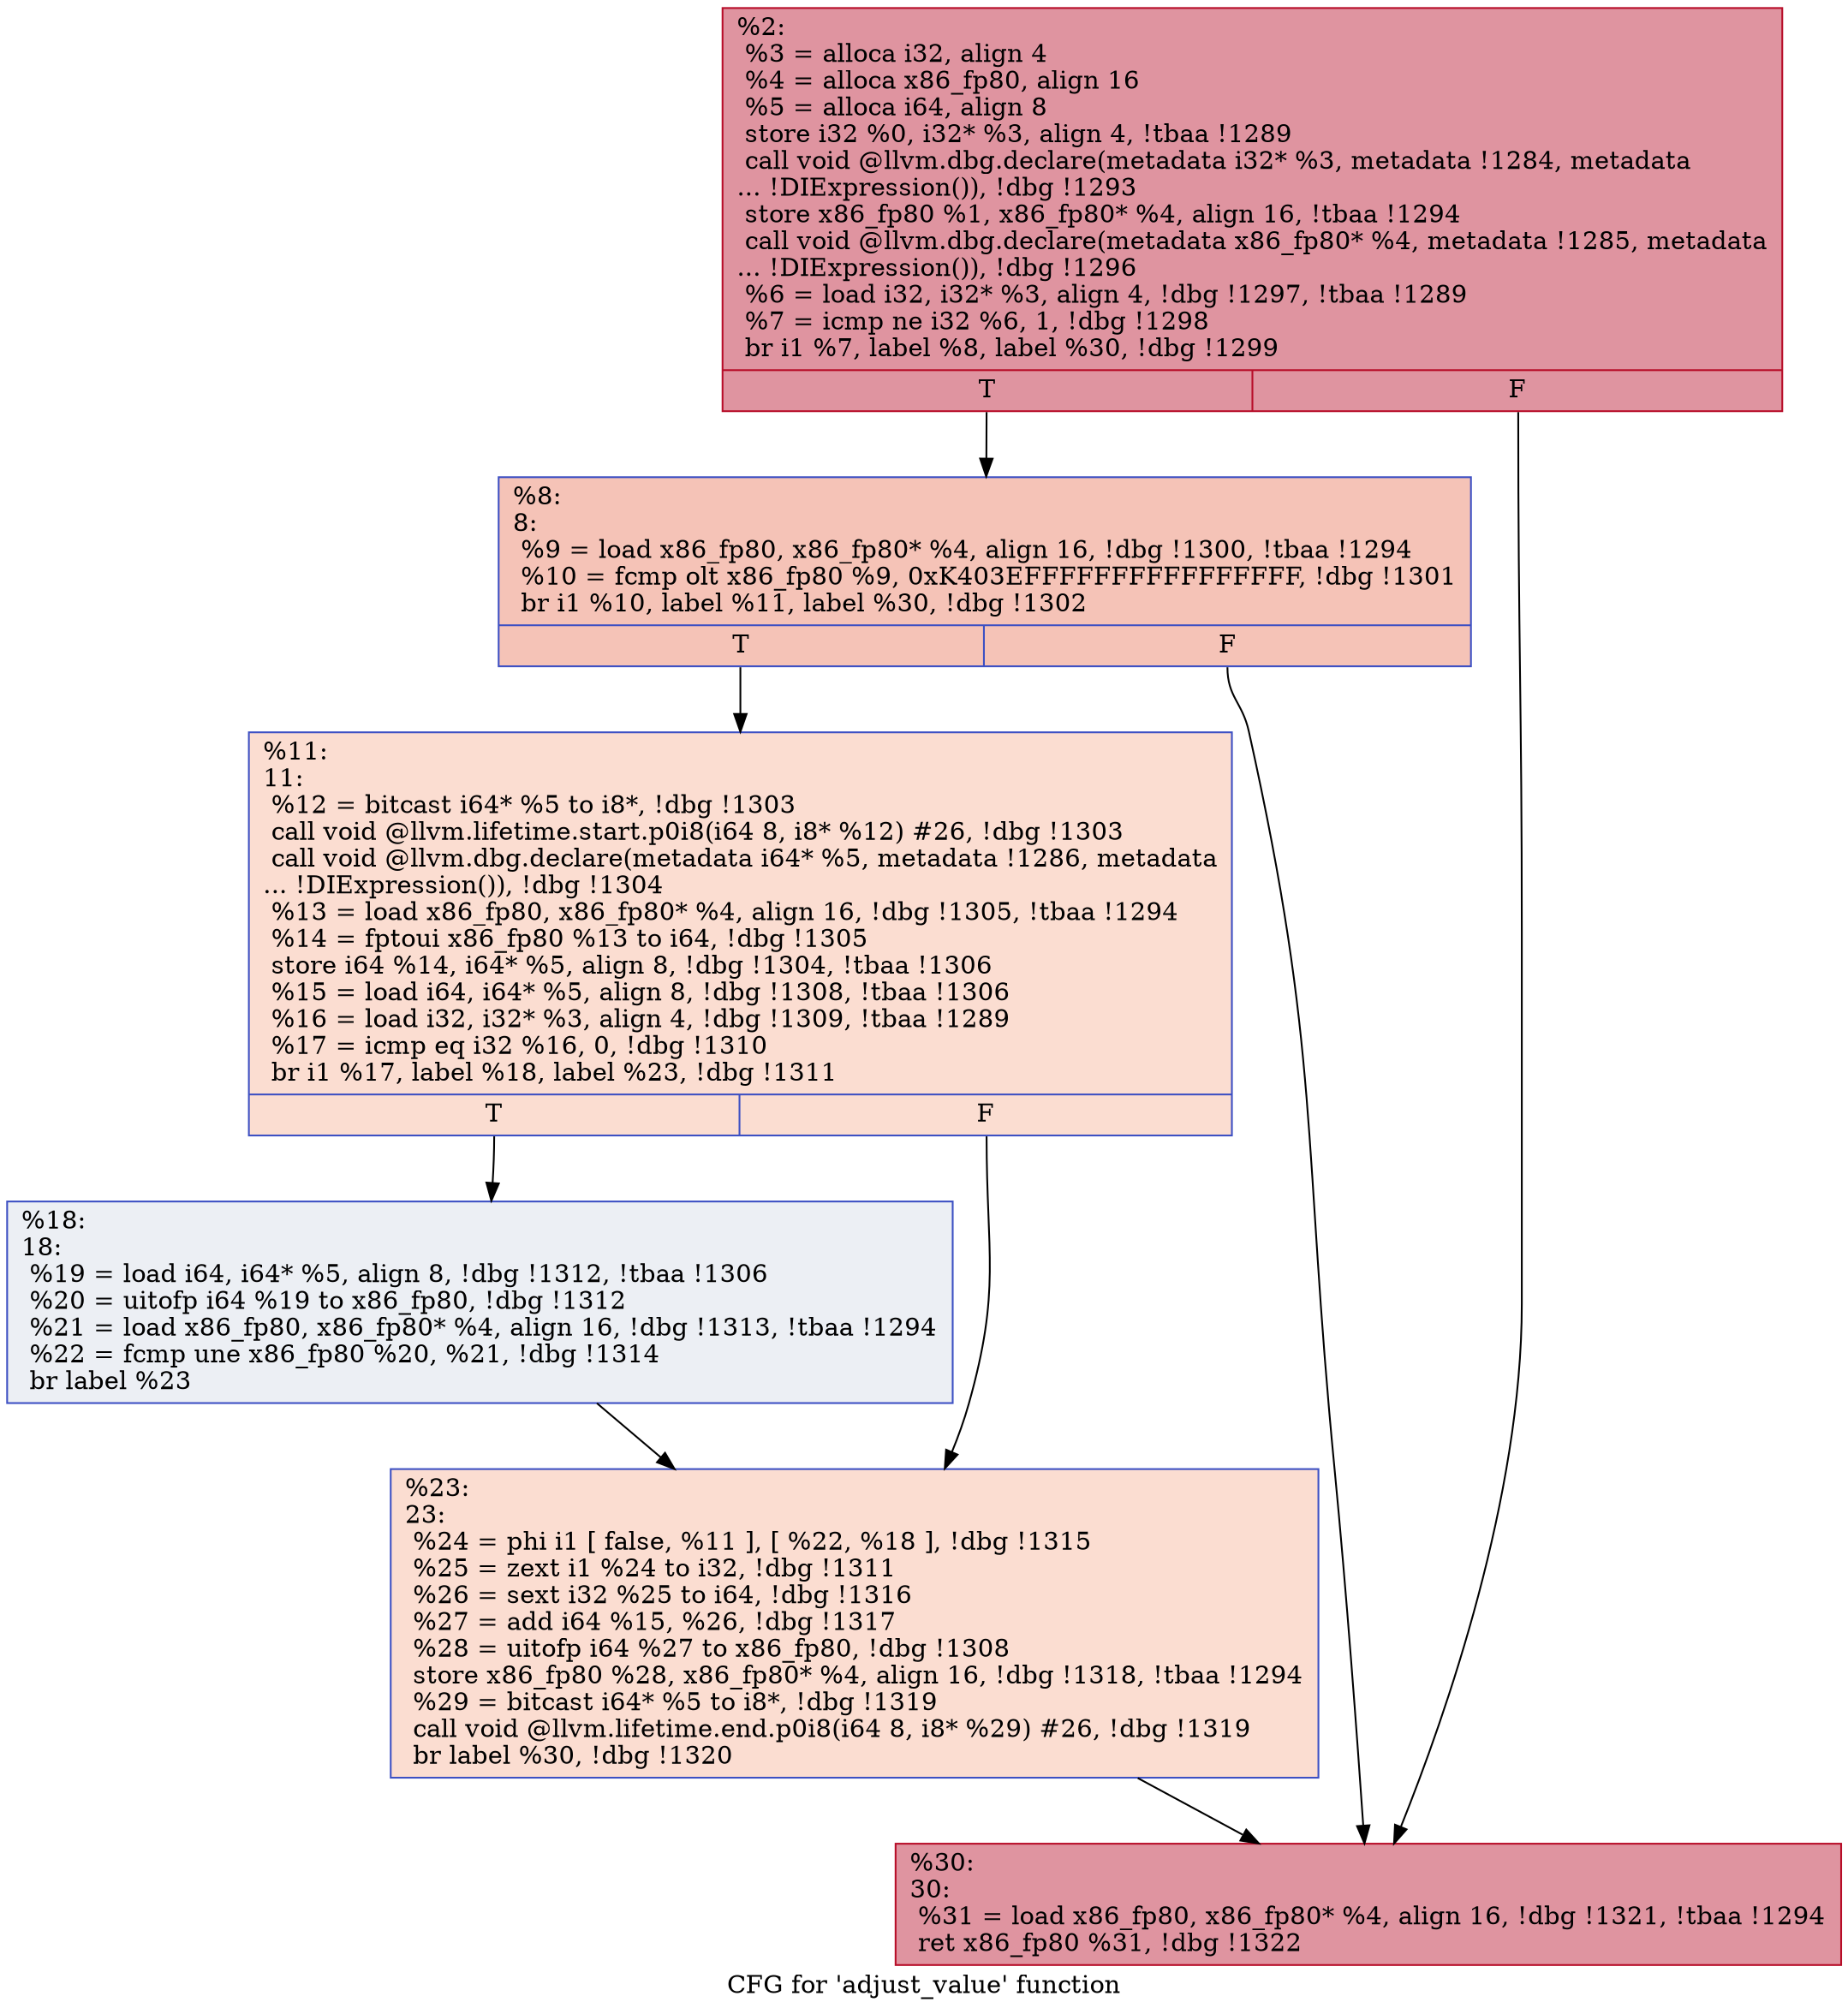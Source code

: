 digraph "CFG for 'adjust_value' function" {
	label="CFG for 'adjust_value' function";

	Node0x237b9e0 [shape=record,color="#b70d28ff", style=filled, fillcolor="#b70d2870",label="{%2:\l  %3 = alloca i32, align 4\l  %4 = alloca x86_fp80, align 16\l  %5 = alloca i64, align 8\l  store i32 %0, i32* %3, align 4, !tbaa !1289\l  call void @llvm.dbg.declare(metadata i32* %3, metadata !1284, metadata\l... !DIExpression()), !dbg !1293\l  store x86_fp80 %1, x86_fp80* %4, align 16, !tbaa !1294\l  call void @llvm.dbg.declare(metadata x86_fp80* %4, metadata !1285, metadata\l... !DIExpression()), !dbg !1296\l  %6 = load i32, i32* %3, align 4, !dbg !1297, !tbaa !1289\l  %7 = icmp ne i32 %6, 1, !dbg !1298\l  br i1 %7, label %8, label %30, !dbg !1299\l|{<s0>T|<s1>F}}"];
	Node0x237b9e0:s0 -> Node0x237ba70;
	Node0x237b9e0:s1 -> Node0x237bbb0;
	Node0x237ba70 [shape=record,color="#3d50c3ff", style=filled, fillcolor="#e8765c70",label="{%8:\l8:                                                \l  %9 = load x86_fp80, x86_fp80* %4, align 16, !dbg !1300, !tbaa !1294\l  %10 = fcmp olt x86_fp80 %9, 0xK403EFFFFFFFFFFFFFFFF, !dbg !1301\l  br i1 %10, label %11, label %30, !dbg !1302\l|{<s0>T|<s1>F}}"];
	Node0x237ba70:s0 -> Node0x237bac0;
	Node0x237ba70:s1 -> Node0x237bbb0;
	Node0x237bac0 [shape=record,color="#3d50c3ff", style=filled, fillcolor="#f7b39670",label="{%11:\l11:                                               \l  %12 = bitcast i64* %5 to i8*, !dbg !1303\l  call void @llvm.lifetime.start.p0i8(i64 8, i8* %12) #26, !dbg !1303\l  call void @llvm.dbg.declare(metadata i64* %5, metadata !1286, metadata\l... !DIExpression()), !dbg !1304\l  %13 = load x86_fp80, x86_fp80* %4, align 16, !dbg !1305, !tbaa !1294\l  %14 = fptoui x86_fp80 %13 to i64, !dbg !1305\l  store i64 %14, i64* %5, align 8, !dbg !1304, !tbaa !1306\l  %15 = load i64, i64* %5, align 8, !dbg !1308, !tbaa !1306\l  %16 = load i32, i32* %3, align 4, !dbg !1309, !tbaa !1289\l  %17 = icmp eq i32 %16, 0, !dbg !1310\l  br i1 %17, label %18, label %23, !dbg !1311\l|{<s0>T|<s1>F}}"];
	Node0x237bac0:s0 -> Node0x237bb10;
	Node0x237bac0:s1 -> Node0x237bb60;
	Node0x237bb10 [shape=record,color="#3d50c3ff", style=filled, fillcolor="#d4dbe670",label="{%18:\l18:                                               \l  %19 = load i64, i64* %5, align 8, !dbg !1312, !tbaa !1306\l  %20 = uitofp i64 %19 to x86_fp80, !dbg !1312\l  %21 = load x86_fp80, x86_fp80* %4, align 16, !dbg !1313, !tbaa !1294\l  %22 = fcmp une x86_fp80 %20, %21, !dbg !1314\l  br label %23\l}"];
	Node0x237bb10 -> Node0x237bb60;
	Node0x237bb60 [shape=record,color="#3d50c3ff", style=filled, fillcolor="#f7b39670",label="{%23:\l23:                                               \l  %24 = phi i1 [ false, %11 ], [ %22, %18 ], !dbg !1315\l  %25 = zext i1 %24 to i32, !dbg !1311\l  %26 = sext i32 %25 to i64, !dbg !1316\l  %27 = add i64 %15, %26, !dbg !1317\l  %28 = uitofp i64 %27 to x86_fp80, !dbg !1308\l  store x86_fp80 %28, x86_fp80* %4, align 16, !dbg !1318, !tbaa !1294\l  %29 = bitcast i64* %5 to i8*, !dbg !1319\l  call void @llvm.lifetime.end.p0i8(i64 8, i8* %29) #26, !dbg !1319\l  br label %30, !dbg !1320\l}"];
	Node0x237bb60 -> Node0x237bbb0;
	Node0x237bbb0 [shape=record,color="#b70d28ff", style=filled, fillcolor="#b70d2870",label="{%30:\l30:                                               \l  %31 = load x86_fp80, x86_fp80* %4, align 16, !dbg !1321, !tbaa !1294\l  ret x86_fp80 %31, !dbg !1322\l}"];
}
